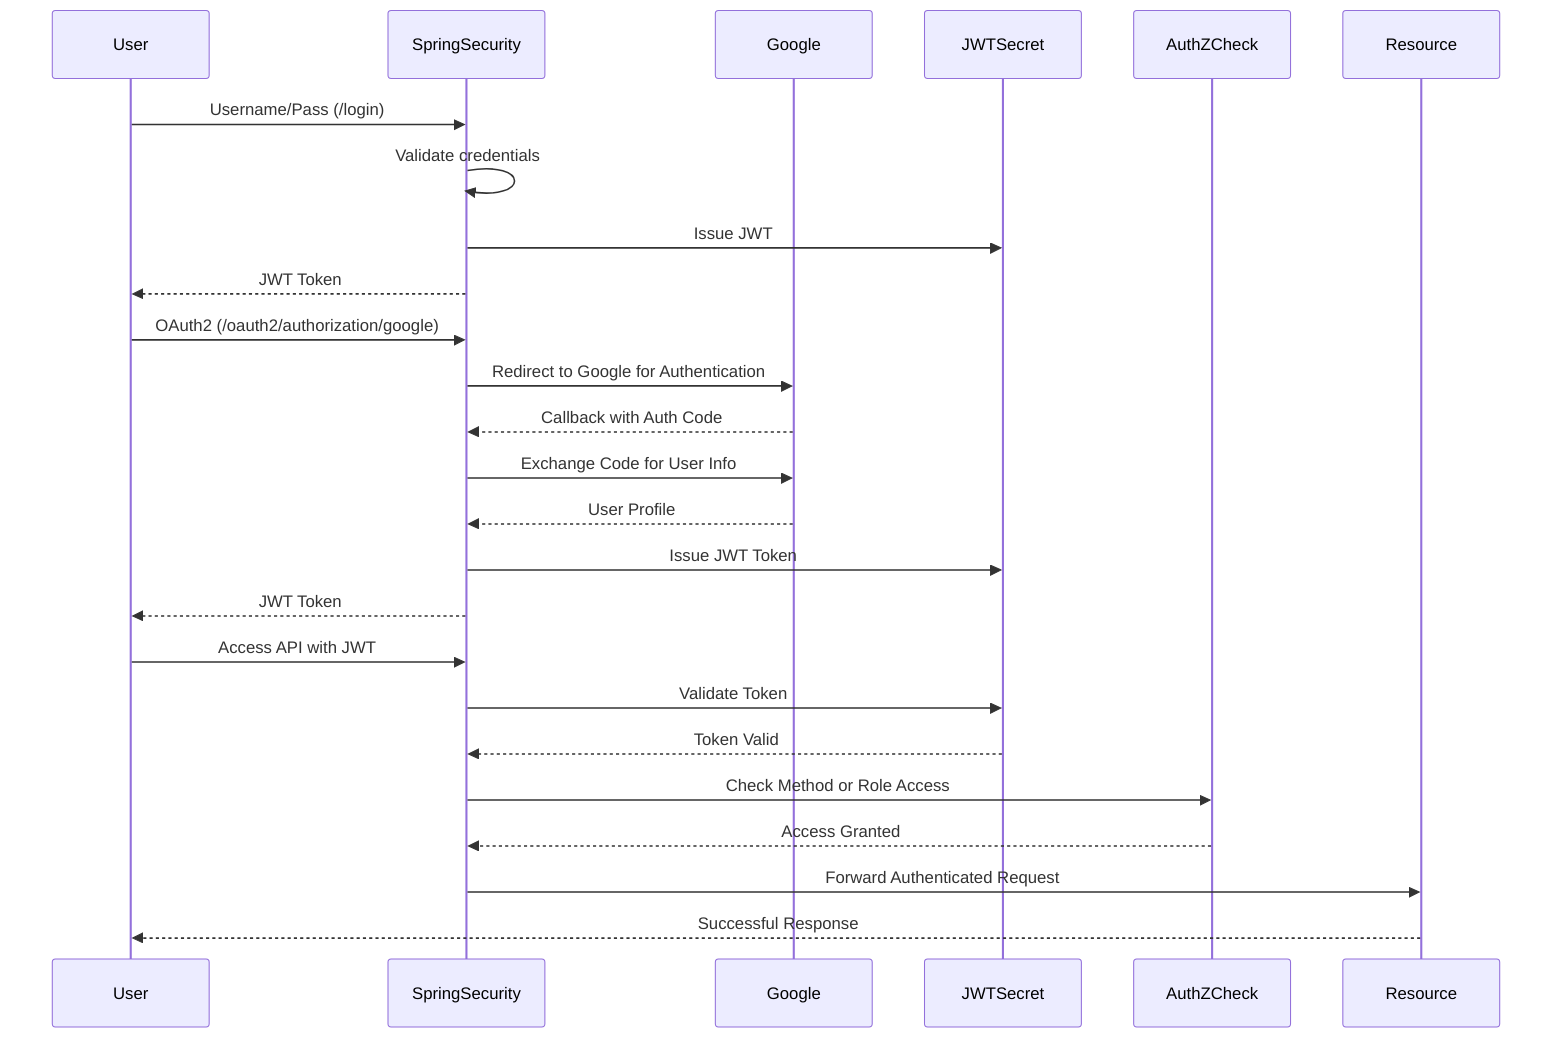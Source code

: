 sequenceDiagram
    participant User
    participant SpringSecurity
    participant Google
    participant JWTSecret
    participant AuthZCheck
    participant Resource

%% Username/Pass Flow
    User->>SpringSecurity: Username/Pass (/login)
    SpringSecurity->>SpringSecurity: Validate credentials
    SpringSecurity->>JWTSecret: Issue JWT
    SpringSecurity-->>User: JWT Token

%% OAuth2 Flow
    User->>SpringSecurity: OAuth2 (/oauth2/authorization/google)
    SpringSecurity->>Google: Redirect to Google for Authentication
    Google-->>SpringSecurity: Callback with Auth Code
    SpringSecurity->>Google: Exchange Code for User Info
    Google-->>SpringSecurity: User Profile
    SpringSecurity->>JWTSecret: Issue JWT Token
    SpringSecurity-->>User: JWT Token

%% Subsequently (For both flows):
    User->>SpringSecurity: Access API with JWT
    SpringSecurity->>JWTSecret: Validate Token
    JWTSecret-->>SpringSecurity: Token Valid
    SpringSecurity->>AuthZCheck: Check Method or Role Access
    AuthZCheck-->>SpringSecurity: Access Granted
    SpringSecurity->>Resource: Forward Authenticated Request
    Resource-->>User: Successful Response